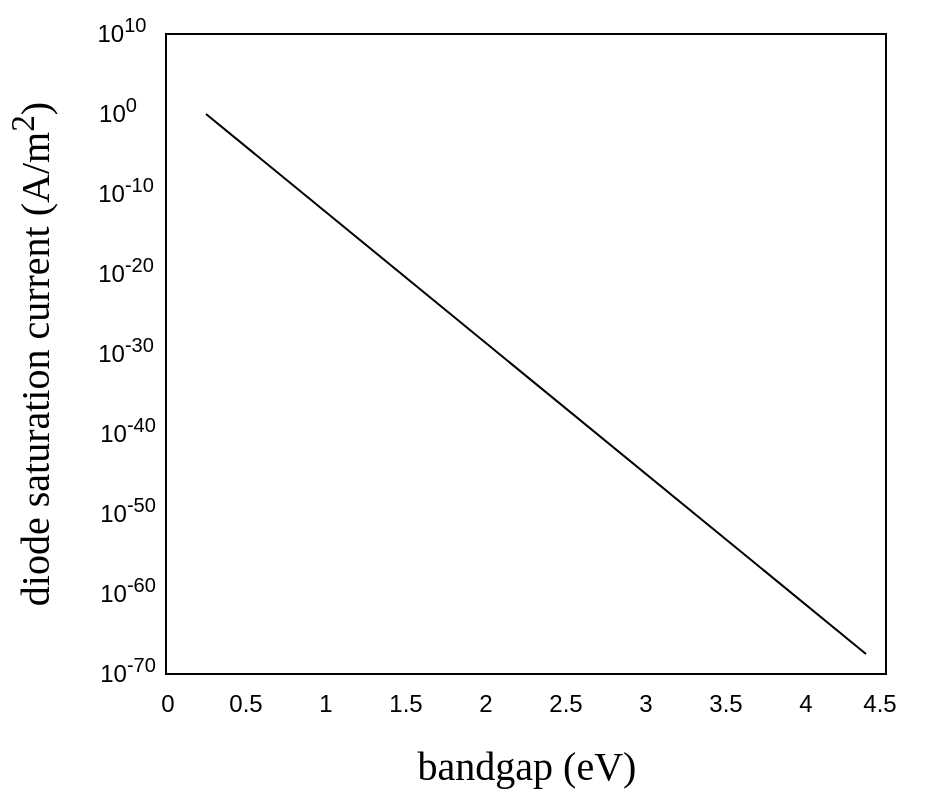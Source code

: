 <mxfile version="26.2.13">
  <diagram name="Page-1" id="xgkHv12_JwNywip6CyJi">
    <mxGraphModel dx="985" dy="1681" grid="1" gridSize="10" guides="1" tooltips="1" connect="1" arrows="1" fold="1" page="1" pageScale="1" pageWidth="827" pageHeight="1169" math="0" shadow="0">
      <root>
        <mxCell id="0" />
        <mxCell id="1" parent="0" />
        <mxCell id="5DIEF12n0zuqp4KruqZF-2" value="" style="rounded=0;whiteSpace=wrap;html=1;fillColor=none;movable=0;resizable=0;rotatable=0;deletable=0;editable=0;locked=1;connectable=0;" parent="1" vertex="1">
          <mxGeometry x="440" width="360" height="320" as="geometry" />
        </mxCell>
        <mxCell id="5DIEF12n0zuqp4KruqZF-3" value="" style="endArrow=none;html=1;rounded=0;" parent="1" edge="1">
          <mxGeometry width="50" height="50" relative="1" as="geometry">
            <mxPoint x="460" y="40" as="sourcePoint" />
            <mxPoint x="790" y="310" as="targetPoint" />
          </mxGeometry>
        </mxCell>
        <mxCell id="5DIEF12n0zuqp4KruqZF-4" value="&lt;font face=&quot;Times New Roman&quot; style=&quot;font-size: 20px;&quot;&gt;bandgap (eV)&lt;/font&gt;" style="text;html=1;align=center;verticalAlign=middle;whiteSpace=wrap;rounded=0;" parent="1" vertex="1">
          <mxGeometry x="557.5" y="350" width="125" height="30" as="geometry" />
        </mxCell>
        <mxCell id="5DIEF12n0zuqp4KruqZF-5" value="&lt;font face=&quot;Times New Roman&quot; style=&quot;font-size: 20px;&quot;&gt;diode saturation current (A/m&lt;sup style=&quot;&quot;&gt;2&lt;/sup&gt;)&lt;/font&gt;" style="text;html=1;align=center;verticalAlign=middle;whiteSpace=wrap;rounded=0;rotation=-90;" parent="1" vertex="1">
          <mxGeometry x="225" y="145" width="295" height="30" as="geometry" />
        </mxCell>
        <mxCell id="5DIEF12n0zuqp4KruqZF-6" value="&lt;font&gt;10&lt;sup style=&quot;&quot;&gt;10&lt;/sup&gt;&lt;/font&gt;" style="text;html=1;align=center;verticalAlign=middle;whiteSpace=wrap;rounded=0;" parent="1" vertex="1">
          <mxGeometry x="388" y="-17" width="60" height="30" as="geometry" />
        </mxCell>
        <mxCell id="5DIEF12n0zuqp4KruqZF-9" value="10&lt;sup&gt;-30&lt;/sup&gt;" style="text;html=1;align=center;verticalAlign=middle;whiteSpace=wrap;rounded=0;" parent="1" vertex="1">
          <mxGeometry x="390" y="143" width="60" height="30" as="geometry" />
        </mxCell>
        <mxCell id="5DIEF12n0zuqp4KruqZF-10" value="4.5" style="text;html=1;align=center;verticalAlign=middle;whiteSpace=wrap;rounded=0;" parent="1" vertex="1">
          <mxGeometry x="767" y="320" width="60" height="30" as="geometry" />
        </mxCell>
        <mxCell id="5DIEF12n0zuqp4KruqZF-11" value="0" style="text;html=1;align=center;verticalAlign=middle;whiteSpace=wrap;rounded=0;" parent="1" vertex="1">
          <mxGeometry x="411" y="320" width="60" height="30" as="geometry" />
        </mxCell>
        <mxCell id="5DIEF12n0zuqp4KruqZF-12" value="0.5" style="text;html=1;align=center;verticalAlign=middle;whiteSpace=wrap;rounded=0;" parent="1" vertex="1">
          <mxGeometry x="450" y="320" width="60" height="30" as="geometry" />
        </mxCell>
        <mxCell id="5DIEF12n0zuqp4KruqZF-13" value="1" style="text;html=1;align=center;verticalAlign=middle;whiteSpace=wrap;rounded=0;" parent="1" vertex="1">
          <mxGeometry x="490" y="320" width="60" height="30" as="geometry" />
        </mxCell>
        <mxCell id="5DIEF12n0zuqp4KruqZF-14" value="1.5" style="text;html=1;align=center;verticalAlign=middle;whiteSpace=wrap;rounded=0;" parent="1" vertex="1">
          <mxGeometry x="530" y="320" width="60" height="30" as="geometry" />
        </mxCell>
        <mxCell id="5DIEF12n0zuqp4KruqZF-15" value="2" style="text;html=1;align=center;verticalAlign=middle;whiteSpace=wrap;rounded=0;" parent="1" vertex="1">
          <mxGeometry x="570" y="320" width="60" height="30" as="geometry" />
        </mxCell>
        <mxCell id="5DIEF12n0zuqp4KruqZF-16" value="2.5" style="text;html=1;align=center;verticalAlign=middle;whiteSpace=wrap;rounded=0;" parent="1" vertex="1">
          <mxGeometry x="610" y="320" width="60" height="30" as="geometry" />
        </mxCell>
        <mxCell id="5DIEF12n0zuqp4KruqZF-17" value="3" style="text;html=1;align=center;verticalAlign=middle;whiteSpace=wrap;rounded=0;" parent="1" vertex="1">
          <mxGeometry x="650" y="320" width="60" height="30" as="geometry" />
        </mxCell>
        <mxCell id="5DIEF12n0zuqp4KruqZF-18" value="3.5" style="text;html=1;align=center;verticalAlign=middle;whiteSpace=wrap;rounded=0;" parent="1" vertex="1">
          <mxGeometry x="690" y="320" width="60" height="30" as="geometry" />
        </mxCell>
        <mxCell id="5DIEF12n0zuqp4KruqZF-19" value="4" style="text;html=1;align=center;verticalAlign=middle;whiteSpace=wrap;rounded=0;" parent="1" vertex="1">
          <mxGeometry x="730" y="320" width="60" height="30" as="geometry" />
        </mxCell>
        <mxCell id="5DIEF12n0zuqp4KruqZF-20" value="&lt;font&gt;10&lt;sup style=&quot;&quot;&gt;0&lt;/sup&gt;&lt;/font&gt;" style="text;html=1;align=center;verticalAlign=middle;whiteSpace=wrap;rounded=0;" parent="1" vertex="1">
          <mxGeometry x="386" y="23" width="60" height="30" as="geometry" />
        </mxCell>
        <mxCell id="5DIEF12n0zuqp4KruqZF-21" value="&lt;font&gt;10&lt;sup style=&quot;&quot;&gt;-10&lt;/sup&gt;&lt;/font&gt;" style="text;html=1;align=center;verticalAlign=middle;whiteSpace=wrap;rounded=0;" parent="1" vertex="1">
          <mxGeometry x="390" y="63" width="60" height="30" as="geometry" />
        </mxCell>
        <mxCell id="5DIEF12n0zuqp4KruqZF-22" value="&lt;font&gt;10&lt;sup style=&quot;&quot;&gt;-20&lt;/sup&gt;&lt;/font&gt;" style="text;html=1;align=center;verticalAlign=middle;whiteSpace=wrap;rounded=0;" parent="1" vertex="1">
          <mxGeometry x="390" y="103" width="60" height="30" as="geometry" />
        </mxCell>
        <mxCell id="5DIEF12n0zuqp4KruqZF-23" value="10&lt;sup&gt;-40&lt;/sup&gt;" style="text;html=1;align=center;verticalAlign=middle;whiteSpace=wrap;rounded=0;" parent="1" vertex="1">
          <mxGeometry x="391" y="183" width="60" height="30" as="geometry" />
        </mxCell>
        <mxCell id="5DIEF12n0zuqp4KruqZF-24" value="10&lt;sup&gt;-50&lt;/sup&gt;" style="text;html=1;align=center;verticalAlign=middle;whiteSpace=wrap;rounded=0;" parent="1" vertex="1">
          <mxGeometry x="391" y="223" width="60" height="30" as="geometry" />
        </mxCell>
        <mxCell id="5DIEF12n0zuqp4KruqZF-25" value="10&lt;sup&gt;-60&lt;/sup&gt;" style="text;html=1;align=center;verticalAlign=middle;whiteSpace=wrap;rounded=0;" parent="1" vertex="1">
          <mxGeometry x="391" y="263" width="60" height="30" as="geometry" />
        </mxCell>
        <mxCell id="5DIEF12n0zuqp4KruqZF-26" value="10&lt;sup&gt;-70&lt;/sup&gt;" style="text;html=1;align=center;verticalAlign=middle;whiteSpace=wrap;rounded=0;" parent="1" vertex="1">
          <mxGeometry x="391" y="303" width="60" height="30" as="geometry" />
        </mxCell>
      </root>
    </mxGraphModel>
  </diagram>
</mxfile>
